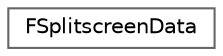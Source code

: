 digraph "Graphical Class Hierarchy"
{
 // INTERACTIVE_SVG=YES
 // LATEX_PDF_SIZE
  bgcolor="transparent";
  edge [fontname=Helvetica,fontsize=10,labelfontname=Helvetica,labelfontsize=10];
  node [fontname=Helvetica,fontsize=10,shape=box,height=0.2,width=0.4];
  rankdir="LR";
  Node0 [id="Node000000",label="FSplitscreenData",height=0.2,width=0.4,color="grey40", fillcolor="white", style="filled",URL="$de/df4/structFSplitscreenData.html",tooltip="Structure containing all the player splitscreen datas per splitscreen configuration."];
}

